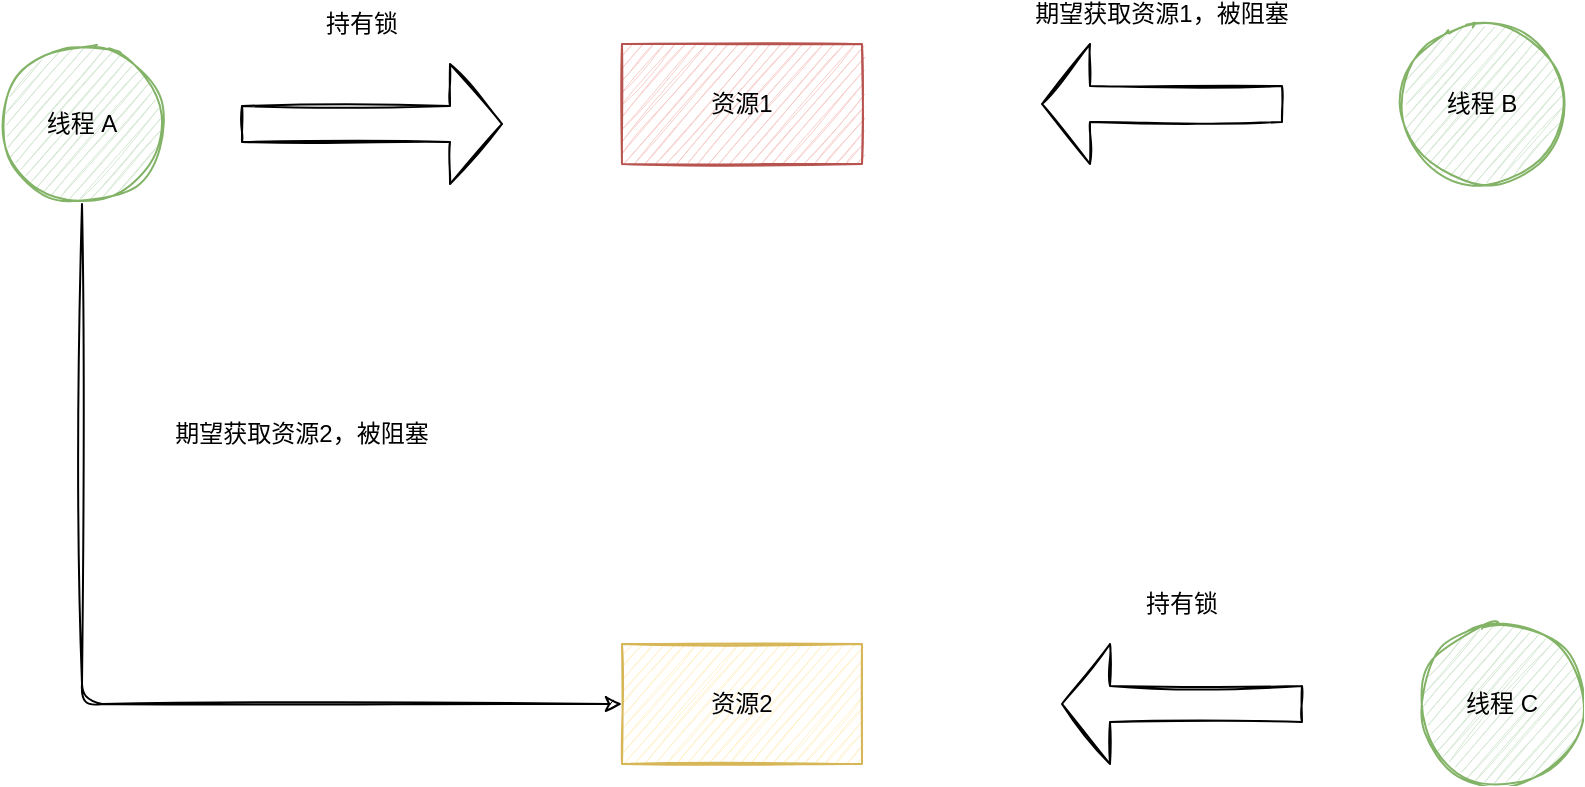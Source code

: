<mxfile version="14.6.11" type="github">
  <diagram id="iIrA9oG2sKg4ltZJzNLV" name="第 1 页">
    <mxGraphModel dx="1422" dy="762" grid="0" gridSize="10" guides="1" tooltips="1" connect="1" arrows="1" fold="1" page="1" pageScale="1" pageWidth="2339" pageHeight="3300" background="none" math="0" shadow="0">
      <root>
        <mxCell id="0" />
        <mxCell id="1" parent="0" />
        <mxCell id="jKra-XPA3IqdT7nAcHyK-9" style="edgeStyle=orthogonalEdgeStyle;orthogonalLoop=1;jettySize=auto;html=1;exitX=0.5;exitY=1;exitDx=0;exitDy=0;entryX=0;entryY=0.5;entryDx=0;entryDy=0;sketch=1;" parent="1" source="jKra-XPA3IqdT7nAcHyK-1" target="jKra-XPA3IqdT7nAcHyK-5" edge="1">
          <mxGeometry relative="1" as="geometry" />
        </mxCell>
        <mxCell id="jKra-XPA3IqdT7nAcHyK-1" value="线程 A" style="ellipse;whiteSpace=wrap;html=1;aspect=fixed;fillColor=#d5e8d4;strokeColor=#82b366;sketch=1;" parent="1" vertex="1">
          <mxGeometry x="281" y="340" width="80" height="80" as="geometry" />
        </mxCell>
        <mxCell id="jKra-XPA3IqdT7nAcHyK-2" value="资源1" style="whiteSpace=wrap;html=1;fillColor=#f8cecc;strokeColor=#b85450;sketch=1;" parent="1" vertex="1">
          <mxGeometry x="591" y="340" width="120" height="60" as="geometry" />
        </mxCell>
        <mxCell id="jKra-XPA3IqdT7nAcHyK-3" value="线程 B" style="ellipse;whiteSpace=wrap;html=1;aspect=fixed;fillColor=#d5e8d4;strokeColor=#82b366;sketch=1;" parent="1" vertex="1">
          <mxGeometry x="981" y="330" width="80" height="80" as="geometry" />
        </mxCell>
        <mxCell id="jKra-XPA3IqdT7nAcHyK-4" value="线程 C" style="ellipse;whiteSpace=wrap;html=1;aspect=fixed;fillColor=#d5e8d4;strokeColor=#82b366;sketch=1;" parent="1" vertex="1">
          <mxGeometry x="991" y="630" width="80" height="80" as="geometry" />
        </mxCell>
        <mxCell id="jKra-XPA3IqdT7nAcHyK-5" value="资源2" style="whiteSpace=wrap;html=1;fillColor=#fff2cc;strokeColor=#d6b656;sketch=1;" parent="1" vertex="1">
          <mxGeometry x="591" y="640" width="120" height="60" as="geometry" />
        </mxCell>
        <mxCell id="jKra-XPA3IqdT7nAcHyK-7" value="" style="shape=singleArrow;whiteSpace=wrap;html=1;sketch=1;" parent="1" vertex="1">
          <mxGeometry x="401" y="350" width="130" height="60" as="geometry" />
        </mxCell>
        <mxCell id="jKra-XPA3IqdT7nAcHyK-11" value="" style="shape=singleArrow;direction=west;whiteSpace=wrap;html=1;sketch=1;" parent="1" vertex="1">
          <mxGeometry x="801" y="340" width="120" height="60" as="geometry" />
        </mxCell>
        <mxCell id="jKra-XPA3IqdT7nAcHyK-12" value="" style="shape=singleArrow;direction=west;whiteSpace=wrap;html=1;sketch=1;" parent="1" vertex="1">
          <mxGeometry x="811" y="640" width="120" height="60" as="geometry" />
        </mxCell>
        <mxCell id="jKra-XPA3IqdT7nAcHyK-13" value="持有锁" style="text;html=1;strokeColor=none;fillColor=none;align=center;verticalAlign=middle;whiteSpace=wrap;sketch=1;" parent="1" vertex="1">
          <mxGeometry x="441" y="320" width="40" height="20" as="geometry" />
        </mxCell>
        <mxCell id="jKra-XPA3IqdT7nAcHyK-14" value="持有锁" style="text;html=1;strokeColor=none;fillColor=none;align=center;verticalAlign=middle;whiteSpace=wrap;sketch=1;" parent="1" vertex="1">
          <mxGeometry x="851" y="610" width="40" height="20" as="geometry" />
        </mxCell>
        <mxCell id="jKra-XPA3IqdT7nAcHyK-15" value="期望获取资源2，被阻塞" style="text;html=1;strokeColor=none;fillColor=none;align=center;verticalAlign=middle;whiteSpace=wrap;sketch=1;" parent="1" vertex="1">
          <mxGeometry x="341" y="530" width="180" height="10" as="geometry" />
        </mxCell>
        <mxCell id="jKra-XPA3IqdT7nAcHyK-16" value="期望获取资源1，被阻塞" style="text;html=1;strokeColor=none;fillColor=none;align=center;verticalAlign=middle;whiteSpace=wrap;sketch=1;" parent="1" vertex="1">
          <mxGeometry x="771" y="320" width="180" height="10" as="geometry" />
        </mxCell>
      </root>
    </mxGraphModel>
  </diagram>
</mxfile>
